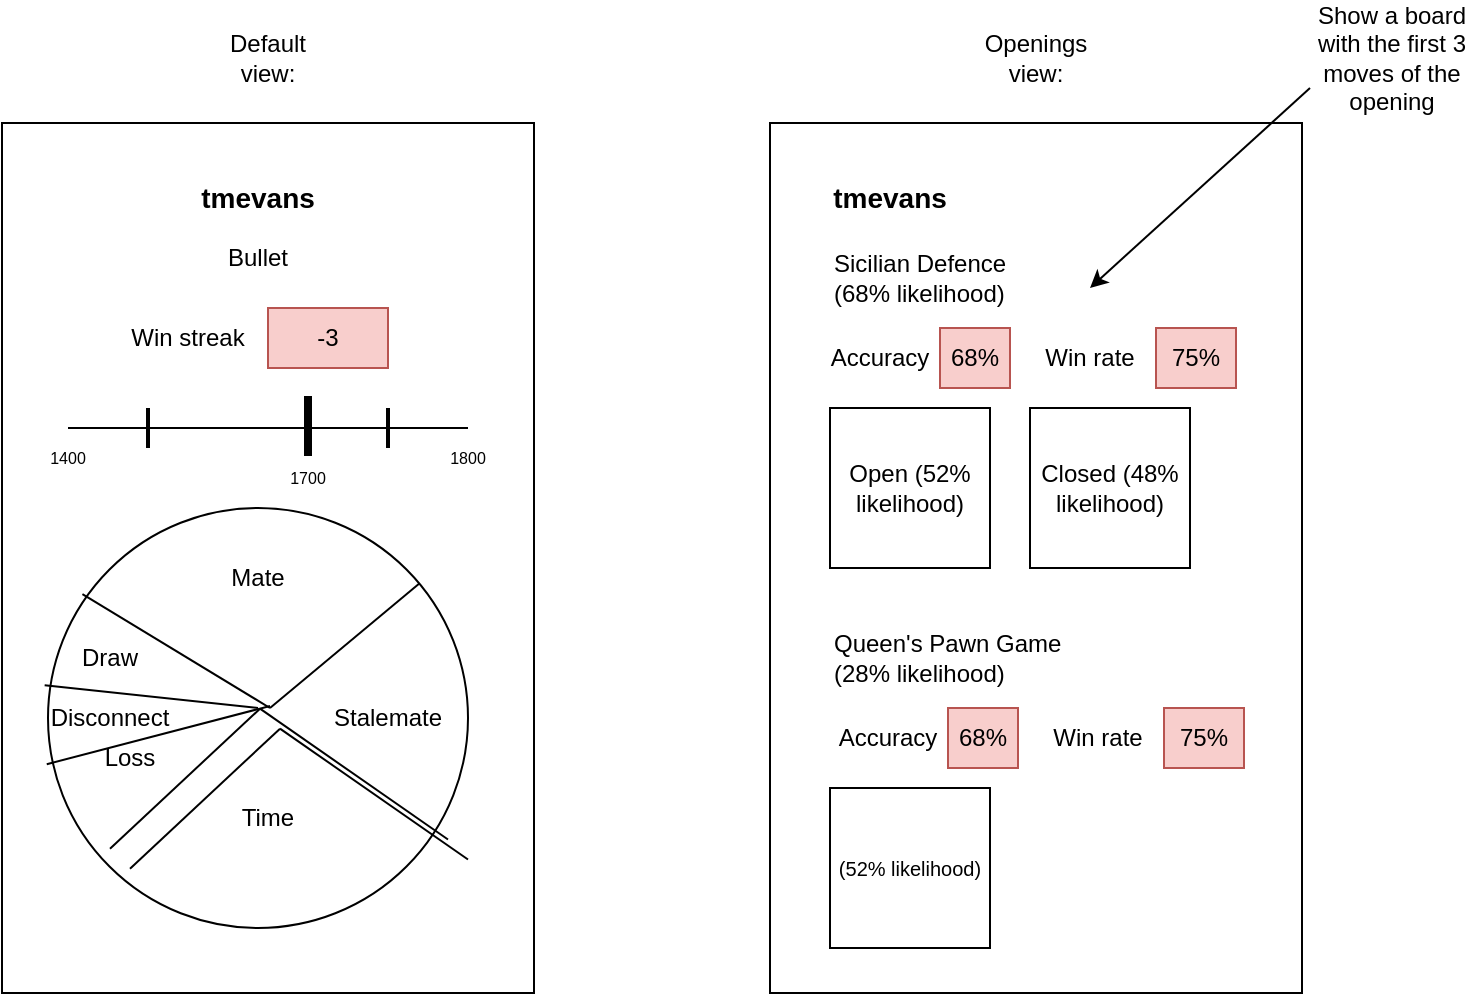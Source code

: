 <mxfile version="21.7.4" type="device">
  <diagram name="Page-1" id="aMlMfU63WIuZVasiP-Af">
    <mxGraphModel dx="909" dy="532" grid="1" gridSize="10" guides="1" tooltips="1" connect="1" arrows="1" fold="1" page="1" pageScale="1" pageWidth="827" pageHeight="1169" math="0" shadow="0">
      <root>
        <mxCell id="0" />
        <mxCell id="1" parent="0" />
        <mxCell id="4b1lWwYbqHS-aApubopM-47" value="" style="rounded=0;whiteSpace=wrap;html=1;" vertex="1" parent="1">
          <mxGeometry x="670" y="167.5" width="266" height="435" as="geometry" />
        </mxCell>
        <mxCell id="4b1lWwYbqHS-aApubopM-46" value="" style="rounded=0;whiteSpace=wrap;html=1;" vertex="1" parent="1">
          <mxGeometry x="286" y="167.5" width="266" height="435" as="geometry" />
        </mxCell>
        <mxCell id="4b1lWwYbqHS-aApubopM-2" value="" style="endArrow=none;html=1;rounded=0;" edge="1" parent="1">
          <mxGeometry width="50" height="50" relative="1" as="geometry">
            <mxPoint x="319" y="320" as="sourcePoint" />
            <mxPoint x="519" y="320" as="targetPoint" />
          </mxGeometry>
        </mxCell>
        <mxCell id="4b1lWwYbqHS-aApubopM-3" value="1400" style="text;html=1;strokeColor=none;fillColor=none;align=center;verticalAlign=middle;whiteSpace=wrap;rounded=0;fontSize=8;" vertex="1" parent="1">
          <mxGeometry x="289" y="320" width="60" height="30" as="geometry" />
        </mxCell>
        <mxCell id="4b1lWwYbqHS-aApubopM-4" value="1800" style="text;html=1;strokeColor=none;fillColor=none;align=center;verticalAlign=middle;whiteSpace=wrap;rounded=0;fontSize=8;" vertex="1" parent="1">
          <mxGeometry x="489" y="320" width="60" height="30" as="geometry" />
        </mxCell>
        <mxCell id="4b1lWwYbqHS-aApubopM-5" value="" style="endArrow=none;html=1;rounded=0;strokeWidth=2;" edge="1" parent="1">
          <mxGeometry width="50" height="50" relative="1" as="geometry">
            <mxPoint x="359" y="330" as="sourcePoint" />
            <mxPoint x="359" y="310" as="targetPoint" />
          </mxGeometry>
        </mxCell>
        <mxCell id="4b1lWwYbqHS-aApubopM-6" value="" style="endArrow=none;html=1;rounded=0;strokeWidth=2;" edge="1" parent="1">
          <mxGeometry width="50" height="50" relative="1" as="geometry">
            <mxPoint x="479" y="330" as="sourcePoint" />
            <mxPoint x="479" y="310" as="targetPoint" />
          </mxGeometry>
        </mxCell>
        <mxCell id="4b1lWwYbqHS-aApubopM-7" value="" style="endArrow=none;html=1;rounded=0;strokeWidth=4;" edge="1" parent="1">
          <mxGeometry width="50" height="50" relative="1" as="geometry">
            <mxPoint x="439" y="334" as="sourcePoint" />
            <mxPoint x="439" y="304" as="targetPoint" />
          </mxGeometry>
        </mxCell>
        <mxCell id="4b1lWwYbqHS-aApubopM-8" value="tmevans" style="text;html=1;strokeColor=none;fillColor=none;align=center;verticalAlign=middle;whiteSpace=wrap;rounded=0;fontStyle=1;fontSize=14;" vertex="1" parent="1">
          <mxGeometry x="384" y="190" width="60" height="30" as="geometry" />
        </mxCell>
        <mxCell id="4b1lWwYbqHS-aApubopM-9" value="Bullet" style="text;html=1;strokeColor=none;fillColor=none;align=center;verticalAlign=middle;whiteSpace=wrap;rounded=0;" vertex="1" parent="1">
          <mxGeometry x="384" y="220" width="60" height="30" as="geometry" />
        </mxCell>
        <mxCell id="4b1lWwYbqHS-aApubopM-11" value="1700" style="text;html=1;strokeColor=none;fillColor=none;align=center;verticalAlign=middle;whiteSpace=wrap;rounded=0;fontSize=8;" vertex="1" parent="1">
          <mxGeometry x="409" y="330" width="60" height="30" as="geometry" />
        </mxCell>
        <mxCell id="4b1lWwYbqHS-aApubopM-13" value="Win streak" style="text;html=1;strokeColor=none;fillColor=none;align=center;verticalAlign=middle;whiteSpace=wrap;rounded=0;" vertex="1" parent="1">
          <mxGeometry x="349" y="260" width="60" height="30" as="geometry" />
        </mxCell>
        <mxCell id="4b1lWwYbqHS-aApubopM-14" value="-3" style="text;html=1;strokeColor=#b85450;fillColor=#f8cecc;align=center;verticalAlign=middle;whiteSpace=wrap;rounded=0;" vertex="1" parent="1">
          <mxGeometry x="419" y="260" width="60" height="30" as="geometry" />
        </mxCell>
        <mxCell id="4b1lWwYbqHS-aApubopM-20" value="" style="ellipse;whiteSpace=wrap;html=1;aspect=fixed;" vertex="1" parent="1">
          <mxGeometry x="309" y="360" width="210" height="210" as="geometry" />
        </mxCell>
        <mxCell id="4b1lWwYbqHS-aApubopM-21" value="" style="endArrow=none;html=1;rounded=0;exitX=0.082;exitY=0.205;exitDx=0;exitDy=0;exitPerimeter=0;" edge="1" parent="1" source="4b1lWwYbqHS-aApubopM-20">
          <mxGeometry width="50" height="50" relative="1" as="geometry">
            <mxPoint x="370" y="510" as="sourcePoint" />
            <mxPoint x="420" y="460" as="targetPoint" />
          </mxGeometry>
        </mxCell>
        <mxCell id="4b1lWwYbqHS-aApubopM-22" value="" style="endArrow=none;html=1;rounded=0;" edge="1" parent="1" source="4b1lWwYbqHS-aApubopM-20">
          <mxGeometry width="50" height="50" relative="1" as="geometry">
            <mxPoint x="336" y="413" as="sourcePoint" />
            <mxPoint x="420" y="460" as="targetPoint" />
          </mxGeometry>
        </mxCell>
        <mxCell id="4b1lWwYbqHS-aApubopM-27" value="" style="group;rotation=-180;" vertex="1" connectable="0" parent="1">
          <mxGeometry x="340" y="450" width="169" height="70" as="geometry" />
        </mxCell>
        <mxCell id="4b1lWwYbqHS-aApubopM-25" value="" style="endArrow=none;html=1;rounded=0;exitX=0.082;exitY=0.205;exitDx=0;exitDy=0;exitPerimeter=0;" edge="1" parent="4b1lWwYbqHS-aApubopM-27">
          <mxGeometry width="50" height="50" relative="1" as="geometry">
            <mxPoint x="75" y="10.328" as="sourcePoint" />
            <mxPoint x="169" y="75.738" as="targetPoint" />
          </mxGeometry>
        </mxCell>
        <mxCell id="4b1lWwYbqHS-aApubopM-26" value="" style="endArrow=none;html=1;rounded=0;" edge="1" parent="4b1lWwYbqHS-aApubopM-27">
          <mxGeometry width="50" height="50" relative="1" as="geometry">
            <mxPoint x="75" y="10.328" as="sourcePoint" />
            <mxPoint y="80.328" as="targetPoint" />
          </mxGeometry>
        </mxCell>
        <mxCell id="4b1lWwYbqHS-aApubopM-33" value="Loss" style="text;html=1;strokeColor=none;fillColor=none;align=center;verticalAlign=middle;whiteSpace=wrap;rounded=0;" vertex="1" parent="4b1lWwYbqHS-aApubopM-27">
          <mxGeometry x="-20" y="20" width="60" height="30" as="geometry" />
        </mxCell>
        <mxCell id="4b1lWwYbqHS-aApubopM-60" value="Disconnect" style="text;html=1;strokeColor=none;fillColor=none;align=center;verticalAlign=middle;whiteSpace=wrap;rounded=0;" vertex="1" parent="4b1lWwYbqHS-aApubopM-27">
          <mxGeometry x="-30" width="60" height="30" as="geometry" />
        </mxCell>
        <mxCell id="4b1lWwYbqHS-aApubopM-28" value="Mate" style="text;html=1;strokeColor=none;fillColor=none;align=center;verticalAlign=middle;whiteSpace=wrap;rounded=0;" vertex="1" parent="1">
          <mxGeometry x="384" y="380" width="60" height="30" as="geometry" />
        </mxCell>
        <mxCell id="4b1lWwYbqHS-aApubopM-29" value="Stalemate" style="text;html=1;strokeColor=none;fillColor=none;align=center;verticalAlign=middle;whiteSpace=wrap;rounded=0;" vertex="1" parent="1">
          <mxGeometry x="449" y="450" width="60" height="30" as="geometry" />
        </mxCell>
        <mxCell id="4b1lWwYbqHS-aApubopM-30" value="Time" style="text;html=1;strokeColor=none;fillColor=none;align=center;verticalAlign=middle;whiteSpace=wrap;rounded=0;" vertex="1" parent="1">
          <mxGeometry x="389" y="500" width="60" height="30" as="geometry" />
        </mxCell>
        <mxCell id="4b1lWwYbqHS-aApubopM-31" value="Draw" style="text;html=1;strokeColor=none;fillColor=none;align=center;verticalAlign=middle;whiteSpace=wrap;rounded=0;" vertex="1" parent="1">
          <mxGeometry x="310" y="420" width="60" height="30" as="geometry" />
        </mxCell>
        <mxCell id="4b1lWwYbqHS-aApubopM-32" value="" style="endArrow=none;html=1;rounded=0;exitX=-0.008;exitY=0.422;exitDx=0;exitDy=0;exitPerimeter=0;" edge="1" parent="1" source="4b1lWwYbqHS-aApubopM-20">
          <mxGeometry width="50" height="50" relative="1" as="geometry">
            <mxPoint x="390" y="360" as="sourcePoint" />
            <mxPoint x="414" y="460" as="targetPoint" />
          </mxGeometry>
        </mxCell>
        <mxCell id="4b1lWwYbqHS-aApubopM-34" value="tmevans" style="text;html=1;strokeColor=none;fillColor=none;align=center;verticalAlign=middle;whiteSpace=wrap;rounded=0;fontStyle=1;fontSize=14;" vertex="1" parent="1">
          <mxGeometry x="700" y="190" width="60" height="30" as="geometry" />
        </mxCell>
        <mxCell id="4b1lWwYbqHS-aApubopM-35" value="Sicilian Defence (68% likelihood)" style="text;html=1;strokeColor=none;fillColor=none;align=left;verticalAlign=middle;whiteSpace=wrap;rounded=0;" vertex="1" parent="1">
          <mxGeometry x="700" y="230" width="90" height="30" as="geometry" />
        </mxCell>
        <mxCell id="4b1lWwYbqHS-aApubopM-36" value="Default view:" style="text;html=1;strokeColor=none;fillColor=none;align=center;verticalAlign=middle;whiteSpace=wrap;rounded=0;" vertex="1" parent="1">
          <mxGeometry x="389" y="120" width="60" height="30" as="geometry" />
        </mxCell>
        <mxCell id="4b1lWwYbqHS-aApubopM-37" value="Openings view:" style="text;html=1;strokeColor=none;fillColor=none;align=center;verticalAlign=middle;whiteSpace=wrap;rounded=0;" vertex="1" parent="1">
          <mxGeometry x="773" y="120" width="60" height="30" as="geometry" />
        </mxCell>
        <mxCell id="4b1lWwYbqHS-aApubopM-38" value="Open (52% likelihood)" style="whiteSpace=wrap;html=1;aspect=fixed;" vertex="1" parent="1">
          <mxGeometry x="700" y="310" width="80" height="80" as="geometry" />
        </mxCell>
        <mxCell id="4b1lWwYbqHS-aApubopM-39" value="Closed (48% likelihood)" style="whiteSpace=wrap;html=1;aspect=fixed;" vertex="1" parent="1">
          <mxGeometry x="800" y="310" width="80" height="80" as="geometry" />
        </mxCell>
        <mxCell id="4b1lWwYbqHS-aApubopM-41" value="" style="endArrow=classic;html=1;rounded=0;" edge="1" parent="1">
          <mxGeometry width="50" height="50" relative="1" as="geometry">
            <mxPoint x="940" y="150" as="sourcePoint" />
            <mxPoint x="830" y="250" as="targetPoint" />
          </mxGeometry>
        </mxCell>
        <mxCell id="4b1lWwYbqHS-aApubopM-42" value="Show a board with the first 3 moves of the opening" style="text;html=1;strokeColor=none;fillColor=none;align=center;verticalAlign=middle;whiteSpace=wrap;rounded=0;" vertex="1" parent="1">
          <mxGeometry x="936" y="120" width="90" height="30" as="geometry" />
        </mxCell>
        <mxCell id="4b1lWwYbqHS-aApubopM-43" value="Queen&#39;s Pawn Game (28% likelihood)" style="text;html=1;strokeColor=none;fillColor=none;align=left;verticalAlign=middle;whiteSpace=wrap;rounded=0;" vertex="1" parent="1">
          <mxGeometry x="700" y="420" width="120" height="30" as="geometry" />
        </mxCell>
        <mxCell id="4b1lWwYbqHS-aApubopM-44" value="&lt;font style=&quot;font-size: 10px;&quot;&gt;(52% likelihood)&lt;/font&gt;" style="whiteSpace=wrap;html=1;aspect=fixed;" vertex="1" parent="1">
          <mxGeometry x="700" y="500" width="80" height="80" as="geometry" />
        </mxCell>
        <mxCell id="4b1lWwYbqHS-aApubopM-48" value="Accuracy" style="text;html=1;strokeColor=none;fillColor=none;align=center;verticalAlign=middle;whiteSpace=wrap;rounded=0;" vertex="1" parent="1">
          <mxGeometry x="695" y="270" width="60" height="30" as="geometry" />
        </mxCell>
        <mxCell id="4b1lWwYbqHS-aApubopM-49" value="68%" style="text;html=1;strokeColor=#b85450;fillColor=#f8cecc;align=center;verticalAlign=middle;whiteSpace=wrap;rounded=0;" vertex="1" parent="1">
          <mxGeometry x="755" y="270" width="35" height="30" as="geometry" />
        </mxCell>
        <mxCell id="4b1lWwYbqHS-aApubopM-50" value="Win rate" style="text;html=1;strokeColor=none;fillColor=none;align=center;verticalAlign=middle;whiteSpace=wrap;rounded=0;" vertex="1" parent="1">
          <mxGeometry x="800" y="270" width="60" height="30" as="geometry" />
        </mxCell>
        <mxCell id="4b1lWwYbqHS-aApubopM-51" value="75%" style="text;html=1;strokeColor=#b85450;fillColor=#f8cecc;align=center;verticalAlign=middle;whiteSpace=wrap;rounded=0;" vertex="1" parent="1">
          <mxGeometry x="863" y="270" width="40" height="30" as="geometry" />
        </mxCell>
        <mxCell id="4b1lWwYbqHS-aApubopM-52" value="Accuracy" style="text;html=1;strokeColor=none;fillColor=none;align=center;verticalAlign=middle;whiteSpace=wrap;rounded=0;" vertex="1" parent="1">
          <mxGeometry x="699" y="460" width="60" height="30" as="geometry" />
        </mxCell>
        <mxCell id="4b1lWwYbqHS-aApubopM-53" value="68%" style="text;html=1;strokeColor=#b85450;fillColor=#f8cecc;align=center;verticalAlign=middle;whiteSpace=wrap;rounded=0;" vertex="1" parent="1">
          <mxGeometry x="759" y="460" width="35" height="30" as="geometry" />
        </mxCell>
        <mxCell id="4b1lWwYbqHS-aApubopM-54" value="Win rate" style="text;html=1;strokeColor=none;fillColor=none;align=center;verticalAlign=middle;whiteSpace=wrap;rounded=0;" vertex="1" parent="1">
          <mxGeometry x="804" y="460" width="60" height="30" as="geometry" />
        </mxCell>
        <mxCell id="4b1lWwYbqHS-aApubopM-55" value="75%" style="text;html=1;strokeColor=#b85450;fillColor=#f8cecc;align=center;verticalAlign=middle;whiteSpace=wrap;rounded=0;" vertex="1" parent="1">
          <mxGeometry x="867" y="460" width="40" height="30" as="geometry" />
        </mxCell>
        <mxCell id="4b1lWwYbqHS-aApubopM-56" value="" style="endArrow=none;html=1;rounded=0;exitX=-0.003;exitY=0.61;exitDx=0;exitDy=0;exitPerimeter=0;" edge="1" parent="1" source="4b1lWwYbqHS-aApubopM-20">
          <mxGeometry width="50" height="50" relative="1" as="geometry">
            <mxPoint x="317" y="459" as="sourcePoint" />
            <mxPoint x="420" y="459" as="targetPoint" />
          </mxGeometry>
        </mxCell>
        <mxCell id="4b1lWwYbqHS-aApubopM-57" value="" style="group;rotation=-180;" vertex="1" connectable="0" parent="1">
          <mxGeometry x="350" y="460" width="169" height="70" as="geometry" />
        </mxCell>
        <mxCell id="4b1lWwYbqHS-aApubopM-58" value="" style="endArrow=none;html=1;rounded=0;exitX=0.082;exitY=0.205;exitDx=0;exitDy=0;exitPerimeter=0;" edge="1" parent="4b1lWwYbqHS-aApubopM-57">
          <mxGeometry width="50" height="50" relative="1" as="geometry">
            <mxPoint x="75" y="10.328" as="sourcePoint" />
            <mxPoint x="169" y="75.738" as="targetPoint" />
          </mxGeometry>
        </mxCell>
        <mxCell id="4b1lWwYbqHS-aApubopM-59" value="" style="endArrow=none;html=1;rounded=0;" edge="1" parent="4b1lWwYbqHS-aApubopM-57">
          <mxGeometry width="50" height="50" relative="1" as="geometry">
            <mxPoint x="75" y="10.328" as="sourcePoint" />
            <mxPoint y="80.328" as="targetPoint" />
          </mxGeometry>
        </mxCell>
      </root>
    </mxGraphModel>
  </diagram>
</mxfile>
